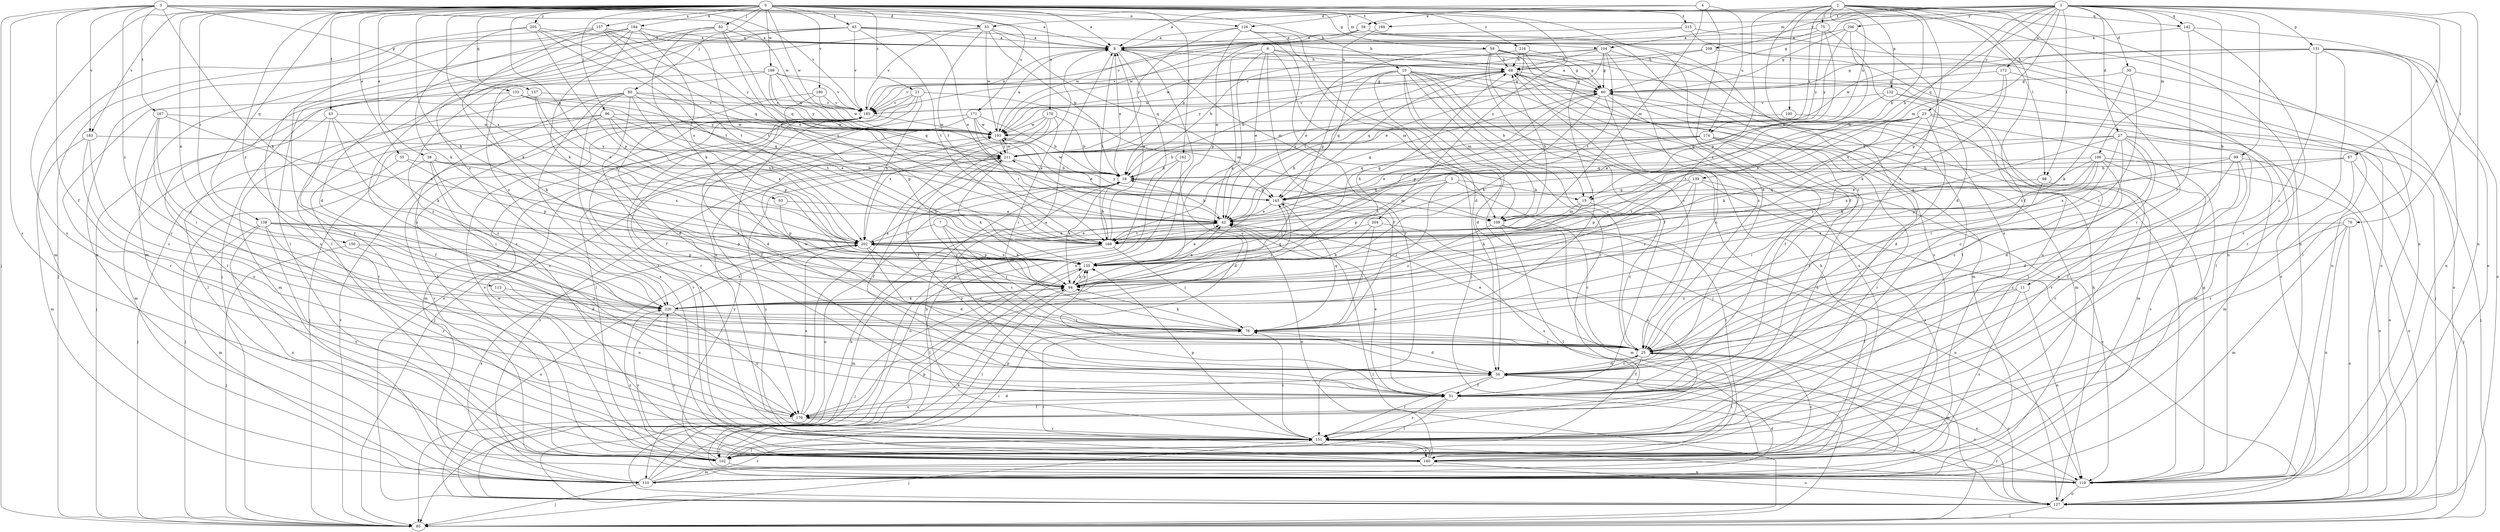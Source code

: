 strict digraph  {
0;
1;
2;
3;
4;
5;
6;
7;
8;
10;
11;
15;
16;
21;
23;
25;
27;
30;
33;
34;
35;
38;
39;
42;
43;
51;
59;
60;
65;
67;
68;
70;
75;
76;
80;
82;
85;
93;
94;
96;
98;
99;
100;
102;
104;
106;
109;
110;
113;
119;
126;
127;
131;
132;
133;
135;
137;
138;
139;
142;
143;
150;
151;
157;
160;
162;
166;
167;
168;
170;
171;
172;
174;
176;
180;
183;
185;
189;
193;
194;
202;
204;
205;
206;
208;
211;
215;
216;
220;
0 -> 8  [label=a];
0 -> 10  [label=b];
0 -> 21  [label=c];
0 -> 35  [label=e];
0 -> 38  [label=e];
0 -> 43  [label=f];
0 -> 51  [label=f];
0 -> 59  [label=g];
0 -> 65  [label=h];
0 -> 80  [label=j];
0 -> 82  [label=j];
0 -> 93  [label=k];
0 -> 94  [label=k];
0 -> 96  [label=l];
0 -> 98  [label=l];
0 -> 104  [label=m];
0 -> 113  [label=n];
0 -> 119  [label=n];
0 -> 137  [label=q];
0 -> 138  [label=q];
0 -> 150  [label=r];
0 -> 157  [label=s];
0 -> 160  [label=s];
0 -> 162  [label=t];
0 -> 166  [label=t];
0 -> 170  [label=u];
0 -> 171  [label=u];
0 -> 180  [label=v];
0 -> 183  [label=v];
0 -> 189  [label=w];
0 -> 193  [label=w];
0 -> 194  [label=x];
0 -> 202  [label=x];
0 -> 204  [label=y];
0 -> 205  [label=y];
0 -> 215  [label=z];
0 -> 216  [label=z];
0 -> 220  [label=z];
1 -> 11  [label=b];
1 -> 15  [label=b];
1 -> 23  [label=c];
1 -> 27  [label=d];
1 -> 30  [label=d];
1 -> 60  [label=g];
1 -> 67  [label=h];
1 -> 70  [label=i];
1 -> 98  [label=l];
1 -> 99  [label=l];
1 -> 104  [label=m];
1 -> 106  [label=m];
1 -> 109  [label=m];
1 -> 119  [label=n];
1 -> 126  [label=o];
1 -> 131  [label=p];
1 -> 139  [label=q];
1 -> 142  [label=q];
1 -> 166  [label=t];
1 -> 172  [label=u];
1 -> 206  [label=y];
1 -> 208  [label=y];
2 -> 15  [label=b];
2 -> 25  [label=c];
2 -> 33  [label=d];
2 -> 51  [label=f];
2 -> 75  [label=i];
2 -> 100  [label=l];
2 -> 119  [label=n];
2 -> 132  [label=p];
2 -> 142  [label=q];
2 -> 151  [label=r];
2 -> 160  [label=s];
2 -> 174  [label=u];
2 -> 211  [label=y];
2 -> 220  [label=z];
3 -> 8  [label=a];
3 -> 33  [label=d];
3 -> 51  [label=f];
3 -> 85  [label=j];
3 -> 94  [label=k];
3 -> 126  [label=o];
3 -> 133  [label=p];
3 -> 160  [label=s];
3 -> 167  [label=t];
3 -> 183  [label=v];
3 -> 185  [label=v];
3 -> 193  [label=w];
3 -> 220  [label=z];
4 -> 8  [label=a];
4 -> 34  [label=d];
4 -> 39  [label=e];
4 -> 109  [label=m];
4 -> 174  [label=u];
5 -> 15  [label=b];
5 -> 76  [label=i];
5 -> 102  [label=l];
5 -> 135  [label=p];
5 -> 143  [label=q];
5 -> 168  [label=t];
6 -> 42  [label=e];
6 -> 51  [label=f];
6 -> 60  [label=g];
6 -> 68  [label=h];
6 -> 94  [label=k];
6 -> 109  [label=m];
6 -> 176  [label=u];
7 -> 25  [label=c];
7 -> 76  [label=i];
7 -> 94  [label=k];
7 -> 202  [label=x];
8 -> 68  [label=h];
8 -> 109  [label=m];
8 -> 119  [label=n];
8 -> 127  [label=o];
8 -> 168  [label=t];
10 -> 15  [label=b];
10 -> 16  [label=b];
10 -> 25  [label=c];
10 -> 34  [label=d];
10 -> 60  [label=g];
10 -> 85  [label=j];
10 -> 109  [label=m];
10 -> 119  [label=n];
10 -> 127  [label=o];
10 -> 143  [label=q];
10 -> 151  [label=r];
11 -> 51  [label=f];
11 -> 119  [label=n];
11 -> 160  [label=s];
11 -> 220  [label=z];
15 -> 25  [label=c];
15 -> 94  [label=k];
15 -> 109  [label=m];
16 -> 8  [label=a];
16 -> 94  [label=k];
16 -> 109  [label=m];
16 -> 127  [label=o];
16 -> 143  [label=q];
16 -> 193  [label=w];
21 -> 109  [label=m];
21 -> 127  [label=o];
21 -> 151  [label=r];
21 -> 176  [label=u];
21 -> 185  [label=v];
21 -> 202  [label=x];
23 -> 34  [label=d];
23 -> 42  [label=e];
23 -> 85  [label=j];
23 -> 94  [label=k];
23 -> 110  [label=m];
23 -> 168  [label=t];
23 -> 193  [label=w];
23 -> 220  [label=z];
25 -> 34  [label=d];
25 -> 42  [label=e];
25 -> 51  [label=f];
25 -> 102  [label=l];
25 -> 110  [label=m];
25 -> 127  [label=o];
25 -> 193  [label=w];
25 -> 211  [label=y];
27 -> 25  [label=c];
27 -> 34  [label=d];
27 -> 76  [label=i];
27 -> 94  [label=k];
27 -> 110  [label=m];
27 -> 127  [label=o];
27 -> 143  [label=q];
27 -> 151  [label=r];
27 -> 211  [label=y];
30 -> 60  [label=g];
30 -> 76  [label=i];
30 -> 94  [label=k];
30 -> 127  [label=o];
33 -> 8  [label=a];
33 -> 16  [label=b];
33 -> 143  [label=q];
33 -> 160  [label=s];
33 -> 168  [label=t];
33 -> 185  [label=v];
33 -> 193  [label=w];
34 -> 25  [label=c];
34 -> 51  [label=f];
34 -> 119  [label=n];
34 -> 127  [label=o];
34 -> 151  [label=r];
35 -> 16  [label=b];
35 -> 85  [label=j];
35 -> 135  [label=p];
38 -> 16  [label=b];
38 -> 76  [label=i];
38 -> 85  [label=j];
38 -> 202  [label=x];
38 -> 220  [label=z];
39 -> 8  [label=a];
39 -> 16  [label=b];
39 -> 25  [label=c];
39 -> 51  [label=f];
39 -> 193  [label=w];
42 -> 16  [label=b];
42 -> 60  [label=g];
42 -> 85  [label=j];
42 -> 168  [label=t];
42 -> 202  [label=x];
43 -> 51  [label=f];
43 -> 94  [label=k];
43 -> 110  [label=m];
43 -> 193  [label=w];
43 -> 220  [label=z];
51 -> 8  [label=a];
51 -> 42  [label=e];
51 -> 102  [label=l];
51 -> 127  [label=o];
51 -> 151  [label=r];
51 -> 176  [label=u];
59 -> 25  [label=c];
59 -> 42  [label=e];
59 -> 51  [label=f];
59 -> 60  [label=g];
59 -> 68  [label=h];
59 -> 127  [label=o];
59 -> 160  [label=s];
60 -> 8  [label=a];
60 -> 25  [label=c];
60 -> 51  [label=f];
60 -> 94  [label=k];
60 -> 110  [label=m];
60 -> 135  [label=p];
60 -> 185  [label=v];
65 -> 8  [label=a];
65 -> 42  [label=e];
65 -> 68  [label=h];
65 -> 85  [label=j];
65 -> 102  [label=l];
65 -> 168  [label=t];
65 -> 176  [label=u];
65 -> 185  [label=v];
67 -> 16  [label=b];
67 -> 42  [label=e];
67 -> 85  [label=j];
67 -> 151  [label=r];
68 -> 60  [label=g];
68 -> 85  [label=j];
68 -> 110  [label=m];
68 -> 143  [label=q];
68 -> 160  [label=s];
68 -> 185  [label=v];
68 -> 193  [label=w];
68 -> 211  [label=y];
70 -> 25  [label=c];
70 -> 110  [label=m];
70 -> 119  [label=n];
70 -> 127  [label=o];
70 -> 202  [label=x];
75 -> 8  [label=a];
75 -> 34  [label=d];
75 -> 135  [label=p];
75 -> 185  [label=v];
75 -> 211  [label=y];
76 -> 25  [label=c];
76 -> 34  [label=d];
76 -> 94  [label=k];
76 -> 143  [label=q];
80 -> 51  [label=f];
80 -> 102  [label=l];
80 -> 110  [label=m];
80 -> 151  [label=r];
80 -> 160  [label=s];
80 -> 168  [label=t];
80 -> 185  [label=v];
80 -> 202  [label=x];
80 -> 211  [label=y];
82 -> 8  [label=a];
82 -> 94  [label=k];
82 -> 102  [label=l];
82 -> 110  [label=m];
82 -> 143  [label=q];
82 -> 168  [label=t];
85 -> 185  [label=v];
93 -> 42  [label=e];
93 -> 135  [label=p];
94 -> 42  [label=e];
94 -> 68  [label=h];
94 -> 102  [label=l];
94 -> 135  [label=p];
94 -> 143  [label=q];
94 -> 220  [label=z];
96 -> 42  [label=e];
96 -> 102  [label=l];
96 -> 135  [label=p];
96 -> 151  [label=r];
96 -> 176  [label=u];
96 -> 193  [label=w];
96 -> 202  [label=x];
98 -> 76  [label=i];
98 -> 102  [label=l];
98 -> 143  [label=q];
99 -> 16  [label=b];
99 -> 34  [label=d];
99 -> 51  [label=f];
99 -> 127  [label=o];
99 -> 151  [label=r];
99 -> 202  [label=x];
100 -> 110  [label=m];
100 -> 193  [label=w];
102 -> 76  [label=i];
102 -> 119  [label=n];
102 -> 135  [label=p];
102 -> 185  [label=v];
102 -> 193  [label=w];
102 -> 211  [label=y];
102 -> 220  [label=z];
104 -> 25  [label=c];
104 -> 42  [label=e];
104 -> 60  [label=g];
104 -> 68  [label=h];
104 -> 102  [label=l];
104 -> 168  [label=t];
104 -> 185  [label=v];
104 -> 193  [label=w];
106 -> 16  [label=b];
106 -> 25  [label=c];
106 -> 42  [label=e];
106 -> 127  [label=o];
106 -> 135  [label=p];
106 -> 160  [label=s];
106 -> 168  [label=t];
106 -> 202  [label=x];
109 -> 25  [label=c];
109 -> 68  [label=h];
109 -> 102  [label=l];
109 -> 110  [label=m];
109 -> 119  [label=n];
109 -> 220  [label=z];
110 -> 34  [label=d];
110 -> 85  [label=j];
110 -> 94  [label=k];
110 -> 135  [label=p];
110 -> 151  [label=r];
110 -> 202  [label=x];
110 -> 211  [label=y];
113 -> 176  [label=u];
113 -> 220  [label=z];
119 -> 60  [label=g];
119 -> 76  [label=i];
119 -> 127  [label=o];
119 -> 151  [label=r];
119 -> 185  [label=v];
126 -> 8  [label=a];
126 -> 34  [label=d];
126 -> 85  [label=j];
126 -> 135  [label=p];
126 -> 151  [label=r];
126 -> 211  [label=y];
127 -> 16  [label=b];
127 -> 68  [label=h];
127 -> 85  [label=j];
131 -> 25  [label=c];
131 -> 60  [label=g];
131 -> 68  [label=h];
131 -> 102  [label=l];
131 -> 119  [label=n];
131 -> 127  [label=o];
131 -> 151  [label=r];
131 -> 193  [label=w];
132 -> 102  [label=l];
132 -> 143  [label=q];
132 -> 176  [label=u];
132 -> 185  [label=v];
133 -> 94  [label=k];
133 -> 143  [label=q];
133 -> 151  [label=r];
133 -> 185  [label=v];
133 -> 211  [label=y];
135 -> 42  [label=e];
135 -> 68  [label=h];
135 -> 85  [label=j];
135 -> 94  [label=k];
135 -> 202  [label=x];
137 -> 42  [label=e];
137 -> 85  [label=j];
137 -> 185  [label=v];
137 -> 202  [label=x];
138 -> 76  [label=i];
138 -> 110  [label=m];
138 -> 119  [label=n];
138 -> 135  [label=p];
138 -> 151  [label=r];
138 -> 160  [label=s];
138 -> 202  [label=x];
138 -> 220  [label=z];
139 -> 127  [label=o];
139 -> 135  [label=p];
139 -> 143  [label=q];
139 -> 160  [label=s];
139 -> 168  [label=t];
139 -> 220  [label=z];
142 -> 8  [label=a];
142 -> 25  [label=c];
142 -> 127  [label=o];
142 -> 151  [label=r];
143 -> 42  [label=e];
143 -> 160  [label=s];
143 -> 211  [label=y];
143 -> 220  [label=z];
150 -> 34  [label=d];
150 -> 85  [label=j];
150 -> 135  [label=p];
151 -> 16  [label=b];
151 -> 76  [label=i];
151 -> 85  [label=j];
151 -> 102  [label=l];
151 -> 135  [label=p];
151 -> 160  [label=s];
157 -> 8  [label=a];
157 -> 42  [label=e];
157 -> 85  [label=j];
157 -> 94  [label=k];
157 -> 151  [label=r];
157 -> 168  [label=t];
157 -> 211  [label=y];
160 -> 25  [label=c];
160 -> 42  [label=e];
160 -> 68  [label=h];
160 -> 110  [label=m];
160 -> 127  [label=o];
160 -> 151  [label=r];
160 -> 185  [label=v];
160 -> 211  [label=y];
160 -> 220  [label=z];
162 -> 16  [label=b];
162 -> 34  [label=d];
162 -> 127  [label=o];
166 -> 135  [label=p];
167 -> 25  [label=c];
167 -> 76  [label=i];
167 -> 193  [label=w];
167 -> 202  [label=x];
167 -> 220  [label=z];
168 -> 8  [label=a];
168 -> 16  [label=b];
168 -> 60  [label=g];
168 -> 76  [label=i];
168 -> 102  [label=l];
168 -> 110  [label=m];
170 -> 16  [label=b];
170 -> 51  [label=f];
170 -> 76  [label=i];
170 -> 85  [label=j];
170 -> 193  [label=w];
170 -> 202  [label=x];
171 -> 16  [label=b];
171 -> 42  [label=e];
171 -> 102  [label=l];
171 -> 110  [label=m];
171 -> 168  [label=t];
171 -> 193  [label=w];
172 -> 60  [label=g];
172 -> 94  [label=k];
172 -> 102  [label=l];
172 -> 202  [label=x];
174 -> 16  [label=b];
174 -> 42  [label=e];
174 -> 51  [label=f];
174 -> 143  [label=q];
174 -> 151  [label=r];
174 -> 176  [label=u];
174 -> 211  [label=y];
176 -> 8  [label=a];
176 -> 34  [label=d];
176 -> 51  [label=f];
176 -> 85  [label=j];
176 -> 151  [label=r];
176 -> 202  [label=x];
180 -> 34  [label=d];
180 -> 135  [label=p];
180 -> 185  [label=v];
180 -> 193  [label=w];
183 -> 25  [label=c];
183 -> 110  [label=m];
183 -> 176  [label=u];
183 -> 211  [label=y];
185 -> 8  [label=a];
185 -> 34  [label=d];
185 -> 51  [label=f];
185 -> 85  [label=j];
185 -> 160  [label=s];
185 -> 193  [label=w];
189 -> 60  [label=g];
189 -> 102  [label=l];
189 -> 143  [label=q];
189 -> 185  [label=v];
189 -> 193  [label=w];
189 -> 211  [label=y];
189 -> 220  [label=z];
193 -> 8  [label=a];
193 -> 42  [label=e];
193 -> 211  [label=y];
194 -> 8  [label=a];
194 -> 34  [label=d];
194 -> 94  [label=k];
194 -> 119  [label=n];
194 -> 160  [label=s];
194 -> 168  [label=t];
194 -> 202  [label=x];
194 -> 220  [label=z];
202 -> 16  [label=b];
202 -> 25  [label=c];
202 -> 34  [label=d];
202 -> 42  [label=e];
202 -> 127  [label=o];
202 -> 135  [label=p];
204 -> 76  [label=i];
204 -> 94  [label=k];
204 -> 168  [label=t];
204 -> 176  [label=u];
205 -> 8  [label=a];
205 -> 94  [label=k];
205 -> 110  [label=m];
205 -> 135  [label=p];
205 -> 143  [label=q];
205 -> 168  [label=t];
206 -> 8  [label=a];
206 -> 42  [label=e];
206 -> 60  [label=g];
206 -> 135  [label=p];
206 -> 211  [label=y];
208 -> 68  [label=h];
208 -> 119  [label=n];
208 -> 185  [label=v];
211 -> 16  [label=b];
211 -> 51  [label=f];
211 -> 94  [label=k];
211 -> 193  [label=w];
215 -> 8  [label=a];
215 -> 119  [label=n];
215 -> 127  [label=o];
215 -> 193  [label=w];
216 -> 16  [label=b];
216 -> 68  [label=h];
216 -> 76  [label=i];
216 -> 119  [label=n];
216 -> 168  [label=t];
220 -> 76  [label=i];
220 -> 94  [label=k];
220 -> 160  [label=s];
220 -> 176  [label=u];
220 -> 202  [label=x];
}
